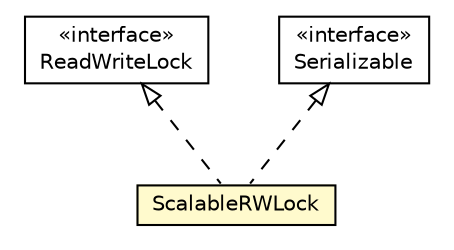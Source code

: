 #!/usr/local/bin/dot
#
# Class diagram 
# Generated by UMLGraph version R5_6-24-gf6e263 (http://www.umlgraph.org/)
#

digraph G {
	edge [fontname="Helvetica",fontsize=10,labelfontname="Helvetica",labelfontsize=10];
	node [fontname="Helvetica",fontsize=10,shape=plaintext];
	nodesep=0.25;
	ranksep=0.5;
	// com.orientechnologies.common.concur.lock.ScalableRWLock
	c7834302 [label=<<table title="com.orientechnologies.common.concur.lock.ScalableRWLock" border="0" cellborder="1" cellspacing="0" cellpadding="2" port="p" bgcolor="lemonChiffon" href="./ScalableRWLock.html">
		<tr><td><table border="0" cellspacing="0" cellpadding="1">
<tr><td align="center" balign="center"> ScalableRWLock </td></tr>
		</table></td></tr>
		</table>>, URL="./ScalableRWLock.html", fontname="Helvetica", fontcolor="black", fontsize=10.0];
	//com.orientechnologies.common.concur.lock.ScalableRWLock implements java.util.concurrent.locks.ReadWriteLock
	c7836991:p -> c7834302:p [dir=back,arrowtail=empty,style=dashed];
	//com.orientechnologies.common.concur.lock.ScalableRWLock implements java.io.Serializable
	c7836992:p -> c7834302:p [dir=back,arrowtail=empty,style=dashed];
	// java.io.Serializable
	c7836992 [label=<<table title="java.io.Serializable" border="0" cellborder="1" cellspacing="0" cellpadding="2" port="p" href="http://java.sun.com/j2se/1.4.2/docs/api/java/io/Serializable.html">
		<tr><td><table border="0" cellspacing="0" cellpadding="1">
<tr><td align="center" balign="center"> &#171;interface&#187; </td></tr>
<tr><td align="center" balign="center"> Serializable </td></tr>
		</table></td></tr>
		</table>>, URL="http://java.sun.com/j2se/1.4.2/docs/api/java/io/Serializable.html", fontname="Helvetica", fontcolor="black", fontsize=10.0];
	// java.util.concurrent.locks.ReadWriteLock
	c7836991 [label=<<table title="java.util.concurrent.locks.ReadWriteLock" border="0" cellborder="1" cellspacing="0" cellpadding="2" port="p" href="http://java.sun.com/j2se/1.4.2/docs/api/java/util/concurrent/locks/ReadWriteLock.html">
		<tr><td><table border="0" cellspacing="0" cellpadding="1">
<tr><td align="center" balign="center"> &#171;interface&#187; </td></tr>
<tr><td align="center" balign="center"> ReadWriteLock </td></tr>
		</table></td></tr>
		</table>>, URL="http://java.sun.com/j2se/1.4.2/docs/api/java/util/concurrent/locks/ReadWriteLock.html", fontname="Helvetica", fontcolor="black", fontsize=10.0];
}


